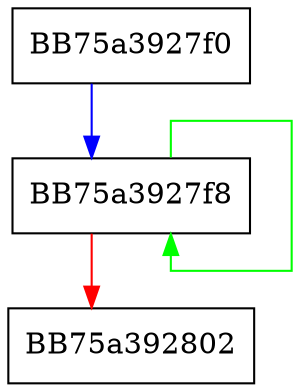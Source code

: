 digraph MultiStringPushBack {
  node [shape="box"];
  graph [splines=ortho];
  BB75a3927f0 -> BB75a3927f8 [color="blue"];
  BB75a3927f8 -> BB75a3927f8 [color="green"];
  BB75a3927f8 -> BB75a392802 [color="red"];
}
